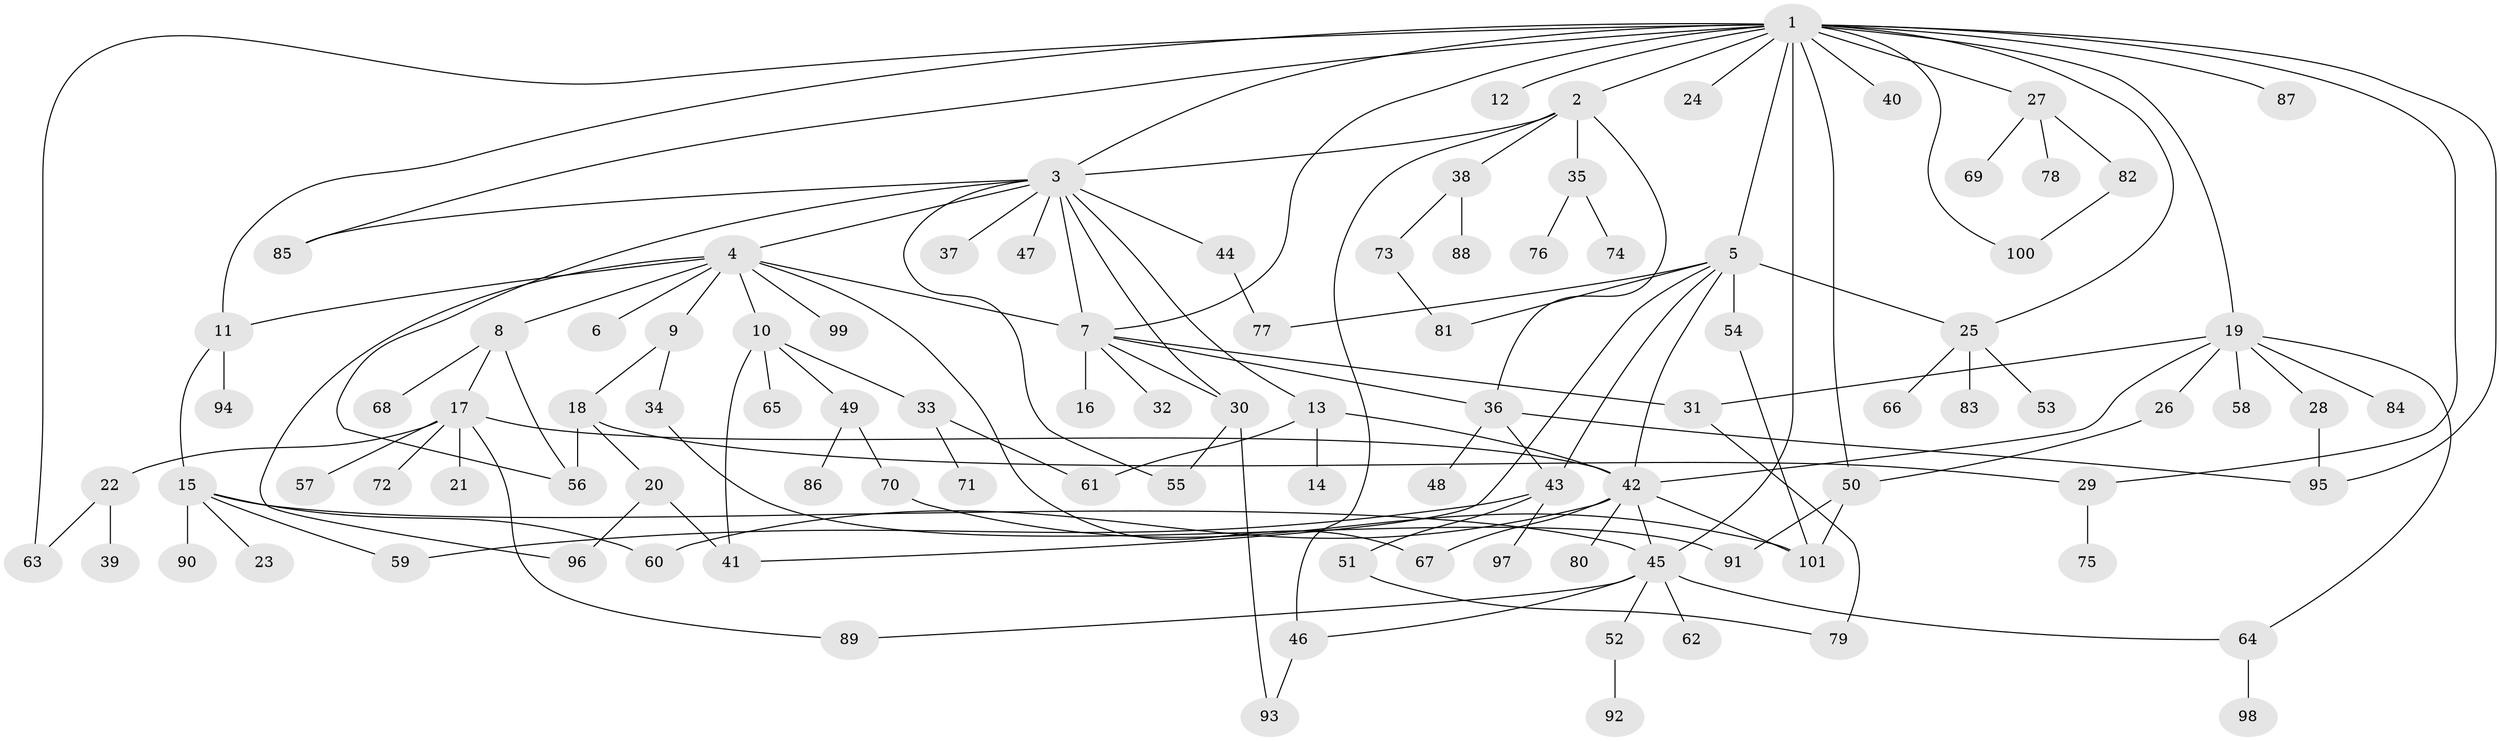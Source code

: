 // Generated by graph-tools (version 1.1) at 2025/35/03/09/25 02:35:34]
// undirected, 101 vertices, 142 edges
graph export_dot {
graph [start="1"]
  node [color=gray90,style=filled];
  1;
  2;
  3;
  4;
  5;
  6;
  7;
  8;
  9;
  10;
  11;
  12;
  13;
  14;
  15;
  16;
  17;
  18;
  19;
  20;
  21;
  22;
  23;
  24;
  25;
  26;
  27;
  28;
  29;
  30;
  31;
  32;
  33;
  34;
  35;
  36;
  37;
  38;
  39;
  40;
  41;
  42;
  43;
  44;
  45;
  46;
  47;
  48;
  49;
  50;
  51;
  52;
  53;
  54;
  55;
  56;
  57;
  58;
  59;
  60;
  61;
  62;
  63;
  64;
  65;
  66;
  67;
  68;
  69;
  70;
  71;
  72;
  73;
  74;
  75;
  76;
  77;
  78;
  79;
  80;
  81;
  82;
  83;
  84;
  85;
  86;
  87;
  88;
  89;
  90;
  91;
  92;
  93;
  94;
  95;
  96;
  97;
  98;
  99;
  100;
  101;
  1 -- 2;
  1 -- 3;
  1 -- 5;
  1 -- 7;
  1 -- 11;
  1 -- 12;
  1 -- 19;
  1 -- 24;
  1 -- 25;
  1 -- 27;
  1 -- 29;
  1 -- 40;
  1 -- 45;
  1 -- 50;
  1 -- 63;
  1 -- 85;
  1 -- 87;
  1 -- 95;
  1 -- 100;
  2 -- 3;
  2 -- 35;
  2 -- 36;
  2 -- 38;
  2 -- 46;
  3 -- 4;
  3 -- 7;
  3 -- 13;
  3 -- 30;
  3 -- 37;
  3 -- 44;
  3 -- 47;
  3 -- 55;
  3 -- 56;
  3 -- 85;
  4 -- 6;
  4 -- 7;
  4 -- 8;
  4 -- 9;
  4 -- 10;
  4 -- 11;
  4 -- 67;
  4 -- 96;
  4 -- 99;
  5 -- 25;
  5 -- 41;
  5 -- 42;
  5 -- 43;
  5 -- 54;
  5 -- 77;
  5 -- 81;
  7 -- 16;
  7 -- 30;
  7 -- 31;
  7 -- 32;
  7 -- 36;
  8 -- 17;
  8 -- 56;
  8 -- 68;
  9 -- 18;
  9 -- 34;
  10 -- 33;
  10 -- 41;
  10 -- 49;
  10 -- 65;
  11 -- 15;
  11 -- 94;
  13 -- 14;
  13 -- 42;
  13 -- 61;
  15 -- 23;
  15 -- 45;
  15 -- 59;
  15 -- 60;
  15 -- 90;
  17 -- 21;
  17 -- 22;
  17 -- 42;
  17 -- 57;
  17 -- 72;
  17 -- 89;
  18 -- 20;
  18 -- 29;
  18 -- 56;
  19 -- 26;
  19 -- 28;
  19 -- 31;
  19 -- 42;
  19 -- 58;
  19 -- 64;
  19 -- 84;
  20 -- 41;
  20 -- 96;
  22 -- 39;
  22 -- 63;
  25 -- 53;
  25 -- 66;
  25 -- 83;
  26 -- 50;
  27 -- 69;
  27 -- 78;
  27 -- 82;
  28 -- 95;
  29 -- 75;
  30 -- 55;
  30 -- 93;
  31 -- 79;
  33 -- 61;
  33 -- 71;
  34 -- 91;
  35 -- 74;
  35 -- 76;
  36 -- 43;
  36 -- 48;
  36 -- 95;
  38 -- 73;
  38 -- 88;
  42 -- 45;
  42 -- 60;
  42 -- 67;
  42 -- 80;
  42 -- 101;
  43 -- 51;
  43 -- 59;
  43 -- 97;
  44 -- 77;
  45 -- 46;
  45 -- 52;
  45 -- 62;
  45 -- 64;
  45 -- 89;
  46 -- 93;
  49 -- 70;
  49 -- 86;
  50 -- 91;
  50 -- 101;
  51 -- 79;
  52 -- 92;
  54 -- 101;
  64 -- 98;
  70 -- 101;
  73 -- 81;
  82 -- 100;
}
